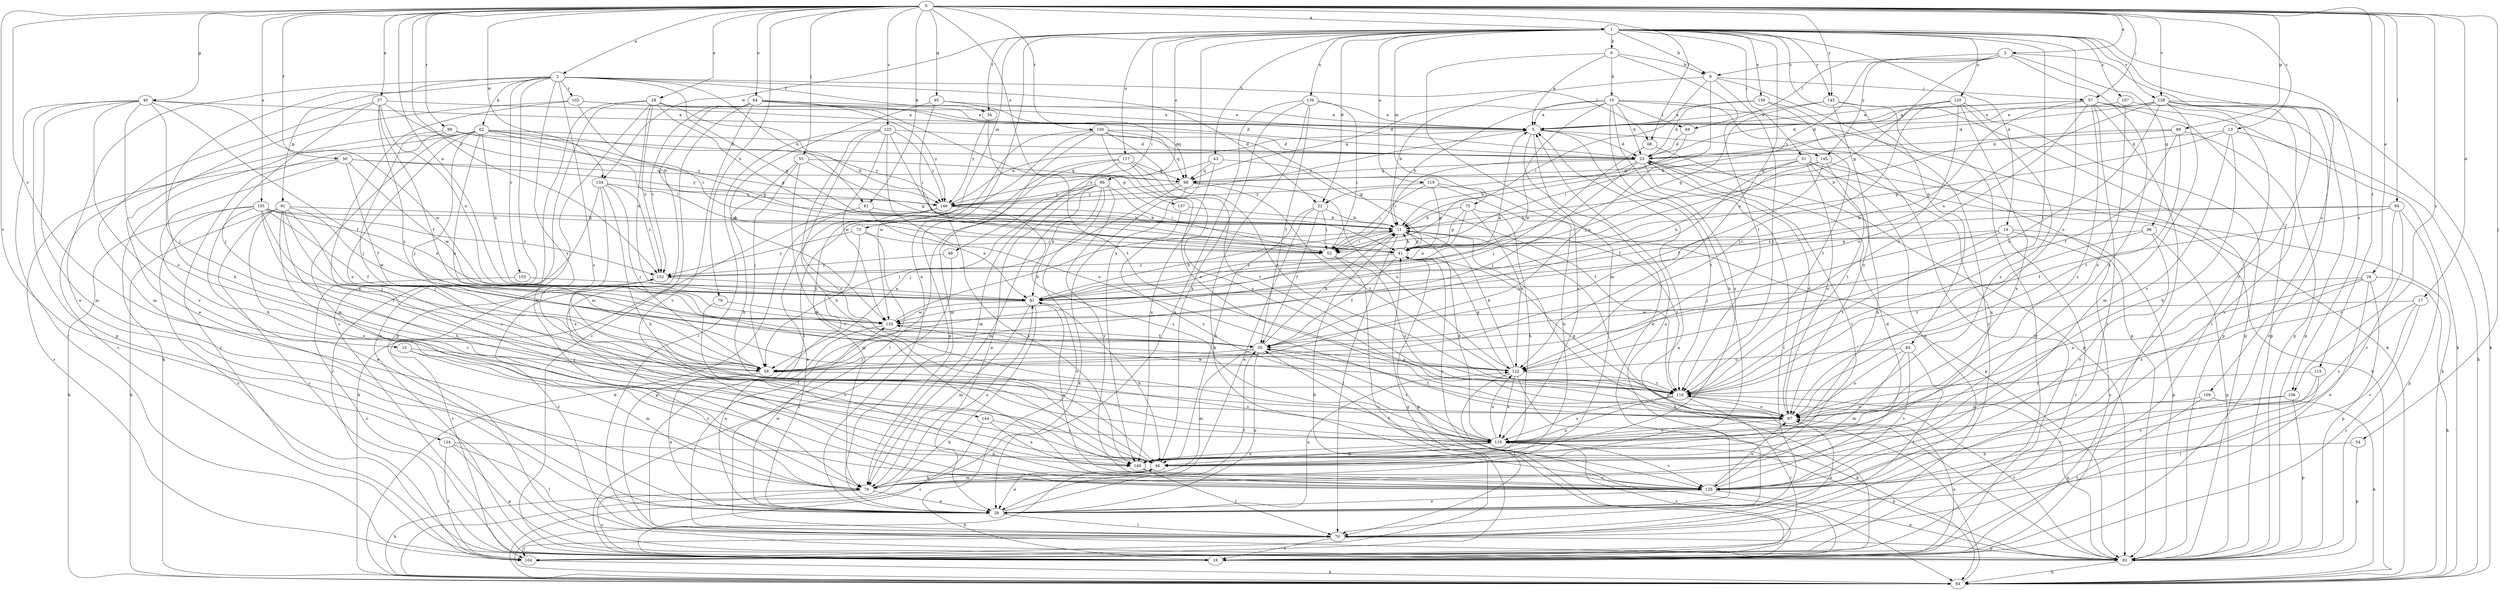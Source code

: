 strict digraph  {
0;
1;
2;
3;
5;
6;
9;
10;
11;
13;
15;
16;
17;
19;
22;
23;
26;
27;
28;
29;
30;
34;
35;
40;
41;
43;
46;
48;
51;
52;
54;
55;
57;
58;
61;
62;
64;
66;
68;
69;
70;
73;
75;
76;
79;
81;
84;
85;
86;
87;
89;
91;
92;
95;
96;
98;
99;
100;
102;
103;
104;
105;
106;
107;
109;
110;
115;
116;
117;
119;
120;
122;
124;
125;
128;
129;
134;
135;
137;
138;
139;
140;
143;
144;
145;
146;
152;
0 -> 1  [label=a];
0 -> 2  [label=a];
0 -> 3  [label=a];
0 -> 13  [label=c];
0 -> 15  [label=c];
0 -> 17  [label=d];
0 -> 26  [label=e];
0 -> 27  [label=e];
0 -> 28  [label=e];
0 -> 30  [label=f];
0 -> 40  [label=g];
0 -> 54  [label=j];
0 -> 55  [label=j];
0 -> 57  [label=j];
0 -> 61  [label=k];
0 -> 66  [label=l];
0 -> 68  [label=l];
0 -> 79  [label=n];
0 -> 81  [label=n];
0 -> 84  [label=o];
0 -> 89  [label=p];
0 -> 95  [label=q];
0 -> 99  [label=r];
0 -> 100  [label=r];
0 -> 105  [label=s];
0 -> 106  [label=s];
0 -> 115  [label=t];
0 -> 124  [label=v];
0 -> 125  [label=v];
0 -> 128  [label=v];
0 -> 134  [label=w];
0 -> 137  [label=x];
0 -> 143  [label=y];
0 -> 152  [label=z];
1 -> 6  [label=b];
1 -> 9  [label=b];
1 -> 19  [label=d];
1 -> 22  [label=d];
1 -> 29  [label=e];
1 -> 34  [label=f];
1 -> 43  [label=h];
1 -> 48  [label=i];
1 -> 51  [label=i];
1 -> 73  [label=m];
1 -> 75  [label=m];
1 -> 85  [label=o];
1 -> 86  [label=o];
1 -> 87  [label=o];
1 -> 106  [label=s];
1 -> 107  [label=s];
1 -> 109  [label=s];
1 -> 116  [label=t];
1 -> 117  [label=u];
1 -> 119  [label=u];
1 -> 120  [label=u];
1 -> 122  [label=u];
1 -> 128  [label=v];
1 -> 134  [label=w];
1 -> 138  [label=x];
1 -> 139  [label=x];
1 -> 140  [label=x];
1 -> 143  [label=y];
2 -> 16  [label=c];
2 -> 22  [label=d];
2 -> 29  [label=e];
2 -> 34  [label=f];
2 -> 41  [label=g];
2 -> 46  [label=h];
2 -> 61  [label=k];
2 -> 62  [label=k];
2 -> 68  [label=l];
2 -> 91  [label=p];
2 -> 102  [label=r];
2 -> 103  [label=r];
2 -> 110  [label=s];
2 -> 144  [label=y];
3 -> 9  [label=b];
3 -> 22  [label=d];
3 -> 41  [label=g];
3 -> 69  [label=l];
3 -> 96  [label=q];
3 -> 129  [label=v];
3 -> 140  [label=x];
3 -> 145  [label=y];
5 -> 23  [label=d];
5 -> 29  [label=e];
5 -> 110  [label=s];
5 -> 116  [label=t];
5 -> 145  [label=y];
5 -> 146  [label=y];
6 -> 5  [label=a];
6 -> 9  [label=b];
6 -> 10  [label=b];
6 -> 76  [label=m];
6 -> 116  [label=t];
9 -> 11  [label=b];
9 -> 52  [label=i];
9 -> 57  [label=j];
9 -> 58  [label=j];
9 -> 104  [label=r];
9 -> 116  [label=t];
10 -> 5  [label=a];
10 -> 11  [label=b];
10 -> 23  [label=d];
10 -> 46  [label=h];
10 -> 64  [label=k];
10 -> 69  [label=l];
10 -> 92  [label=p];
10 -> 98  [label=q];
10 -> 135  [label=w];
10 -> 140  [label=x];
11 -> 41  [label=g];
11 -> 52  [label=i];
11 -> 70  [label=l];
11 -> 81  [label=n];
11 -> 92  [label=p];
11 -> 116  [label=t];
13 -> 23  [label=d];
13 -> 41  [label=g];
13 -> 46  [label=h];
13 -> 64  [label=k];
13 -> 110  [label=s];
15 -> 58  [label=j];
15 -> 76  [label=m];
15 -> 129  [label=v];
16 -> 5  [label=a];
16 -> 41  [label=g];
16 -> 87  [label=o];
16 -> 110  [label=s];
17 -> 16  [label=c];
17 -> 110  [label=s];
17 -> 129  [label=v];
17 -> 135  [label=w];
19 -> 16  [label=c];
19 -> 41  [label=g];
19 -> 58  [label=j];
19 -> 92  [label=p];
19 -> 104  [label=r];
19 -> 116  [label=t];
22 -> 11  [label=b];
22 -> 29  [label=e];
22 -> 35  [label=f];
22 -> 46  [label=h];
22 -> 52  [label=i];
23 -> 11  [label=b];
23 -> 52  [label=i];
23 -> 58  [label=j];
23 -> 64  [label=k];
23 -> 70  [label=l];
23 -> 98  [label=q];
23 -> 129  [label=v];
26 -> 29  [label=e];
26 -> 64  [label=k];
26 -> 81  [label=n];
26 -> 87  [label=o];
26 -> 92  [label=p];
26 -> 110  [label=s];
27 -> 5  [label=a];
27 -> 11  [label=b];
27 -> 35  [label=f];
27 -> 58  [label=j];
27 -> 76  [label=m];
27 -> 81  [label=n];
27 -> 122  [label=u];
28 -> 5  [label=a];
28 -> 11  [label=b];
28 -> 16  [label=c];
28 -> 41  [label=g];
28 -> 76  [label=m];
28 -> 81  [label=n];
28 -> 92  [label=p];
28 -> 152  [label=z];
29 -> 5  [label=a];
29 -> 35  [label=f];
29 -> 70  [label=l];
29 -> 122  [label=u];
29 -> 135  [label=w];
30 -> 35  [label=f];
30 -> 46  [label=h];
30 -> 98  [label=q];
30 -> 104  [label=r];
30 -> 135  [label=w];
30 -> 146  [label=y];
34 -> 116  [label=t];
34 -> 146  [label=y];
35 -> 11  [label=b];
35 -> 29  [label=e];
35 -> 58  [label=j];
35 -> 76  [label=m];
35 -> 110  [label=s];
35 -> 122  [label=u];
40 -> 5  [label=a];
40 -> 35  [label=f];
40 -> 58  [label=j];
40 -> 76  [label=m];
40 -> 87  [label=o];
40 -> 92  [label=p];
40 -> 104  [label=r];
40 -> 129  [label=v];
40 -> 135  [label=w];
41 -> 11  [label=b];
41 -> 35  [label=f];
41 -> 129  [label=v];
41 -> 152  [label=z];
43 -> 98  [label=q];
43 -> 116  [label=t];
43 -> 140  [label=x];
43 -> 146  [label=y];
46 -> 29  [label=e];
46 -> 64  [label=k];
46 -> 76  [label=m];
48 -> 16  [label=c];
48 -> 152  [label=z];
51 -> 29  [label=e];
51 -> 35  [label=f];
51 -> 46  [label=h];
51 -> 64  [label=k];
51 -> 81  [label=n];
51 -> 87  [label=o];
51 -> 98  [label=q];
52 -> 16  [label=c];
52 -> 87  [label=o];
54 -> 46  [label=h];
54 -> 92  [label=p];
55 -> 41  [label=g];
55 -> 46  [label=h];
55 -> 58  [label=j];
55 -> 98  [label=q];
55 -> 129  [label=v];
57 -> 5  [label=a];
57 -> 11  [label=b];
57 -> 16  [label=c];
57 -> 64  [label=k];
57 -> 70  [label=l];
57 -> 92  [label=p];
57 -> 110  [label=s];
57 -> 122  [label=u];
57 -> 135  [label=w];
58 -> 29  [label=e];
58 -> 110  [label=s];
61 -> 11  [label=b];
61 -> 64  [label=k];
61 -> 81  [label=n];
62 -> 23  [label=d];
62 -> 41  [label=g];
62 -> 52  [label=i];
62 -> 58  [label=j];
62 -> 64  [label=k];
62 -> 76  [label=m];
62 -> 81  [label=n];
62 -> 87  [label=o];
62 -> 104  [label=r];
62 -> 122  [label=u];
62 -> 146  [label=y];
64 -> 11  [label=b];
66 -> 11  [label=b];
66 -> 35  [label=f];
66 -> 87  [label=o];
66 -> 92  [label=p];
66 -> 129  [label=v];
66 -> 152  [label=z];
68 -> 58  [label=j];
68 -> 92  [label=p];
69 -> 23  [label=d];
69 -> 52  [label=i];
70 -> 16  [label=c];
70 -> 87  [label=o];
70 -> 92  [label=p];
70 -> 104  [label=r];
70 -> 152  [label=z];
73 -> 52  [label=i];
73 -> 70  [label=l];
73 -> 92  [label=p];
73 -> 152  [label=z];
75 -> 11  [label=b];
75 -> 41  [label=g];
75 -> 46  [label=h];
75 -> 81  [label=n];
75 -> 122  [label=u];
76 -> 16  [label=c];
76 -> 29  [label=e];
76 -> 46  [label=h];
76 -> 64  [label=k];
76 -> 81  [label=n];
79 -> 129  [label=v];
79 -> 135  [label=w];
81 -> 5  [label=a];
81 -> 11  [label=b];
81 -> 46  [label=h];
81 -> 64  [label=k];
81 -> 76  [label=m];
81 -> 135  [label=w];
84 -> 5  [label=a];
84 -> 16  [label=c];
84 -> 23  [label=d];
84 -> 41  [label=g];
84 -> 76  [label=m];
84 -> 129  [label=v];
84 -> 146  [label=y];
84 -> 152  [label=z];
85 -> 70  [label=l];
85 -> 76  [label=m];
85 -> 87  [label=o];
85 -> 122  [label=u];
85 -> 129  [label=v];
86 -> 16  [label=c];
86 -> 29  [label=e];
86 -> 52  [label=i];
86 -> 58  [label=j];
86 -> 76  [label=m];
86 -> 81  [label=n];
86 -> 129  [label=v];
86 -> 146  [label=y];
87 -> 23  [label=d];
87 -> 35  [label=f];
87 -> 41  [label=g];
87 -> 110  [label=s];
89 -> 11  [label=b];
89 -> 23  [label=d];
89 -> 35  [label=f];
89 -> 116  [label=t];
89 -> 129  [label=v];
91 -> 11  [label=b];
91 -> 16  [label=c];
91 -> 46  [label=h];
91 -> 58  [label=j];
91 -> 64  [label=k];
91 -> 110  [label=s];
91 -> 129  [label=v];
91 -> 135  [label=w];
91 -> 140  [label=x];
92 -> 64  [label=k];
92 -> 116  [label=t];
95 -> 5  [label=a];
95 -> 52  [label=i];
95 -> 98  [label=q];
95 -> 135  [label=w];
96 -> 52  [label=i];
96 -> 92  [label=p];
96 -> 116  [label=t];
96 -> 129  [label=v];
98 -> 58  [label=j];
98 -> 64  [label=k];
98 -> 116  [label=t];
98 -> 122  [label=u];
98 -> 146  [label=y];
99 -> 16  [label=c];
99 -> 23  [label=d];
99 -> 58  [label=j];
99 -> 146  [label=y];
100 -> 23  [label=d];
100 -> 41  [label=g];
100 -> 70  [label=l];
100 -> 76  [label=m];
100 -> 87  [label=o];
100 -> 98  [label=q];
100 -> 116  [label=t];
100 -> 135  [label=w];
102 -> 5  [label=a];
102 -> 23  [label=d];
102 -> 29  [label=e];
102 -> 52  [label=i];
102 -> 140  [label=x];
103 -> 16  [label=c];
103 -> 81  [label=n];
104 -> 11  [label=b];
104 -> 41  [label=g];
104 -> 64  [label=k];
105 -> 11  [label=b];
105 -> 16  [label=c];
105 -> 29  [label=e];
105 -> 35  [label=f];
105 -> 58  [label=j];
105 -> 64  [label=k];
105 -> 81  [label=n];
105 -> 116  [label=t];
105 -> 152  [label=z];
106 -> 87  [label=o];
106 -> 92  [label=p];
106 -> 129  [label=v];
107 -> 5  [label=a];
107 -> 87  [label=o];
107 -> 92  [label=p];
109 -> 64  [label=k];
109 -> 87  [label=o];
109 -> 104  [label=r];
110 -> 11  [label=b];
110 -> 46  [label=h];
110 -> 92  [label=p];
110 -> 122  [label=u];
110 -> 129  [label=v];
110 -> 140  [label=x];
115 -> 70  [label=l];
115 -> 116  [label=t];
115 -> 129  [label=v];
116 -> 87  [label=o];
116 -> 92  [label=p];
116 -> 104  [label=r];
116 -> 110  [label=s];
116 -> 135  [label=w];
116 -> 140  [label=x];
117 -> 29  [label=e];
117 -> 70  [label=l];
117 -> 76  [label=m];
117 -> 87  [label=o];
117 -> 98  [label=q];
117 -> 116  [label=t];
119 -> 41  [label=g];
119 -> 46  [label=h];
119 -> 52  [label=i];
119 -> 92  [label=p];
119 -> 146  [label=y];
120 -> 5  [label=a];
120 -> 23  [label=d];
120 -> 58  [label=j];
120 -> 92  [label=p];
120 -> 110  [label=s];
120 -> 122  [label=u];
120 -> 140  [label=x];
122 -> 11  [label=b];
122 -> 41  [label=g];
122 -> 64  [label=k];
122 -> 70  [label=l];
122 -> 110  [label=s];
122 -> 116  [label=t];
124 -> 46  [label=h];
124 -> 70  [label=l];
124 -> 92  [label=p];
124 -> 104  [label=r];
125 -> 23  [label=d];
125 -> 46  [label=h];
125 -> 52  [label=i];
125 -> 70  [label=l];
125 -> 87  [label=o];
125 -> 110  [label=s];
125 -> 135  [label=w];
125 -> 146  [label=y];
128 -> 5  [label=a];
128 -> 16  [label=c];
128 -> 23  [label=d];
128 -> 64  [label=k];
128 -> 70  [label=l];
128 -> 76  [label=m];
128 -> 81  [label=n];
128 -> 92  [label=p];
128 -> 122  [label=u];
129 -> 23  [label=d];
129 -> 29  [label=e];
129 -> 35  [label=f];
129 -> 81  [label=n];
129 -> 87  [label=o];
129 -> 92  [label=p];
134 -> 46  [label=h];
134 -> 58  [label=j];
134 -> 104  [label=r];
134 -> 140  [label=x];
134 -> 146  [label=y];
134 -> 152  [label=z];
135 -> 11  [label=b];
135 -> 29  [label=e];
135 -> 35  [label=f];
137 -> 11  [label=b];
137 -> 110  [label=s];
138 -> 5  [label=a];
138 -> 16  [label=c];
138 -> 23  [label=d];
138 -> 116  [label=t];
139 -> 5  [label=a];
139 -> 29  [label=e];
139 -> 35  [label=f];
139 -> 46  [label=h];
139 -> 52  [label=i];
139 -> 64  [label=k];
140 -> 70  [label=l];
140 -> 129  [label=v];
143 -> 5  [label=a];
143 -> 41  [label=g];
143 -> 87  [label=o];
143 -> 92  [label=p];
143 -> 104  [label=r];
144 -> 16  [label=c];
144 -> 110  [label=s];
144 -> 140  [label=x];
145 -> 35  [label=f];
145 -> 81  [label=n];
145 -> 98  [label=q];
145 -> 116  [label=t];
145 -> 140  [label=x];
146 -> 5  [label=a];
146 -> 11  [label=b];
146 -> 29  [label=e];
146 -> 64  [label=k];
146 -> 76  [label=m];
146 -> 110  [label=s];
146 -> 140  [label=x];
152 -> 81  [label=n];
152 -> 104  [label=r];
}
